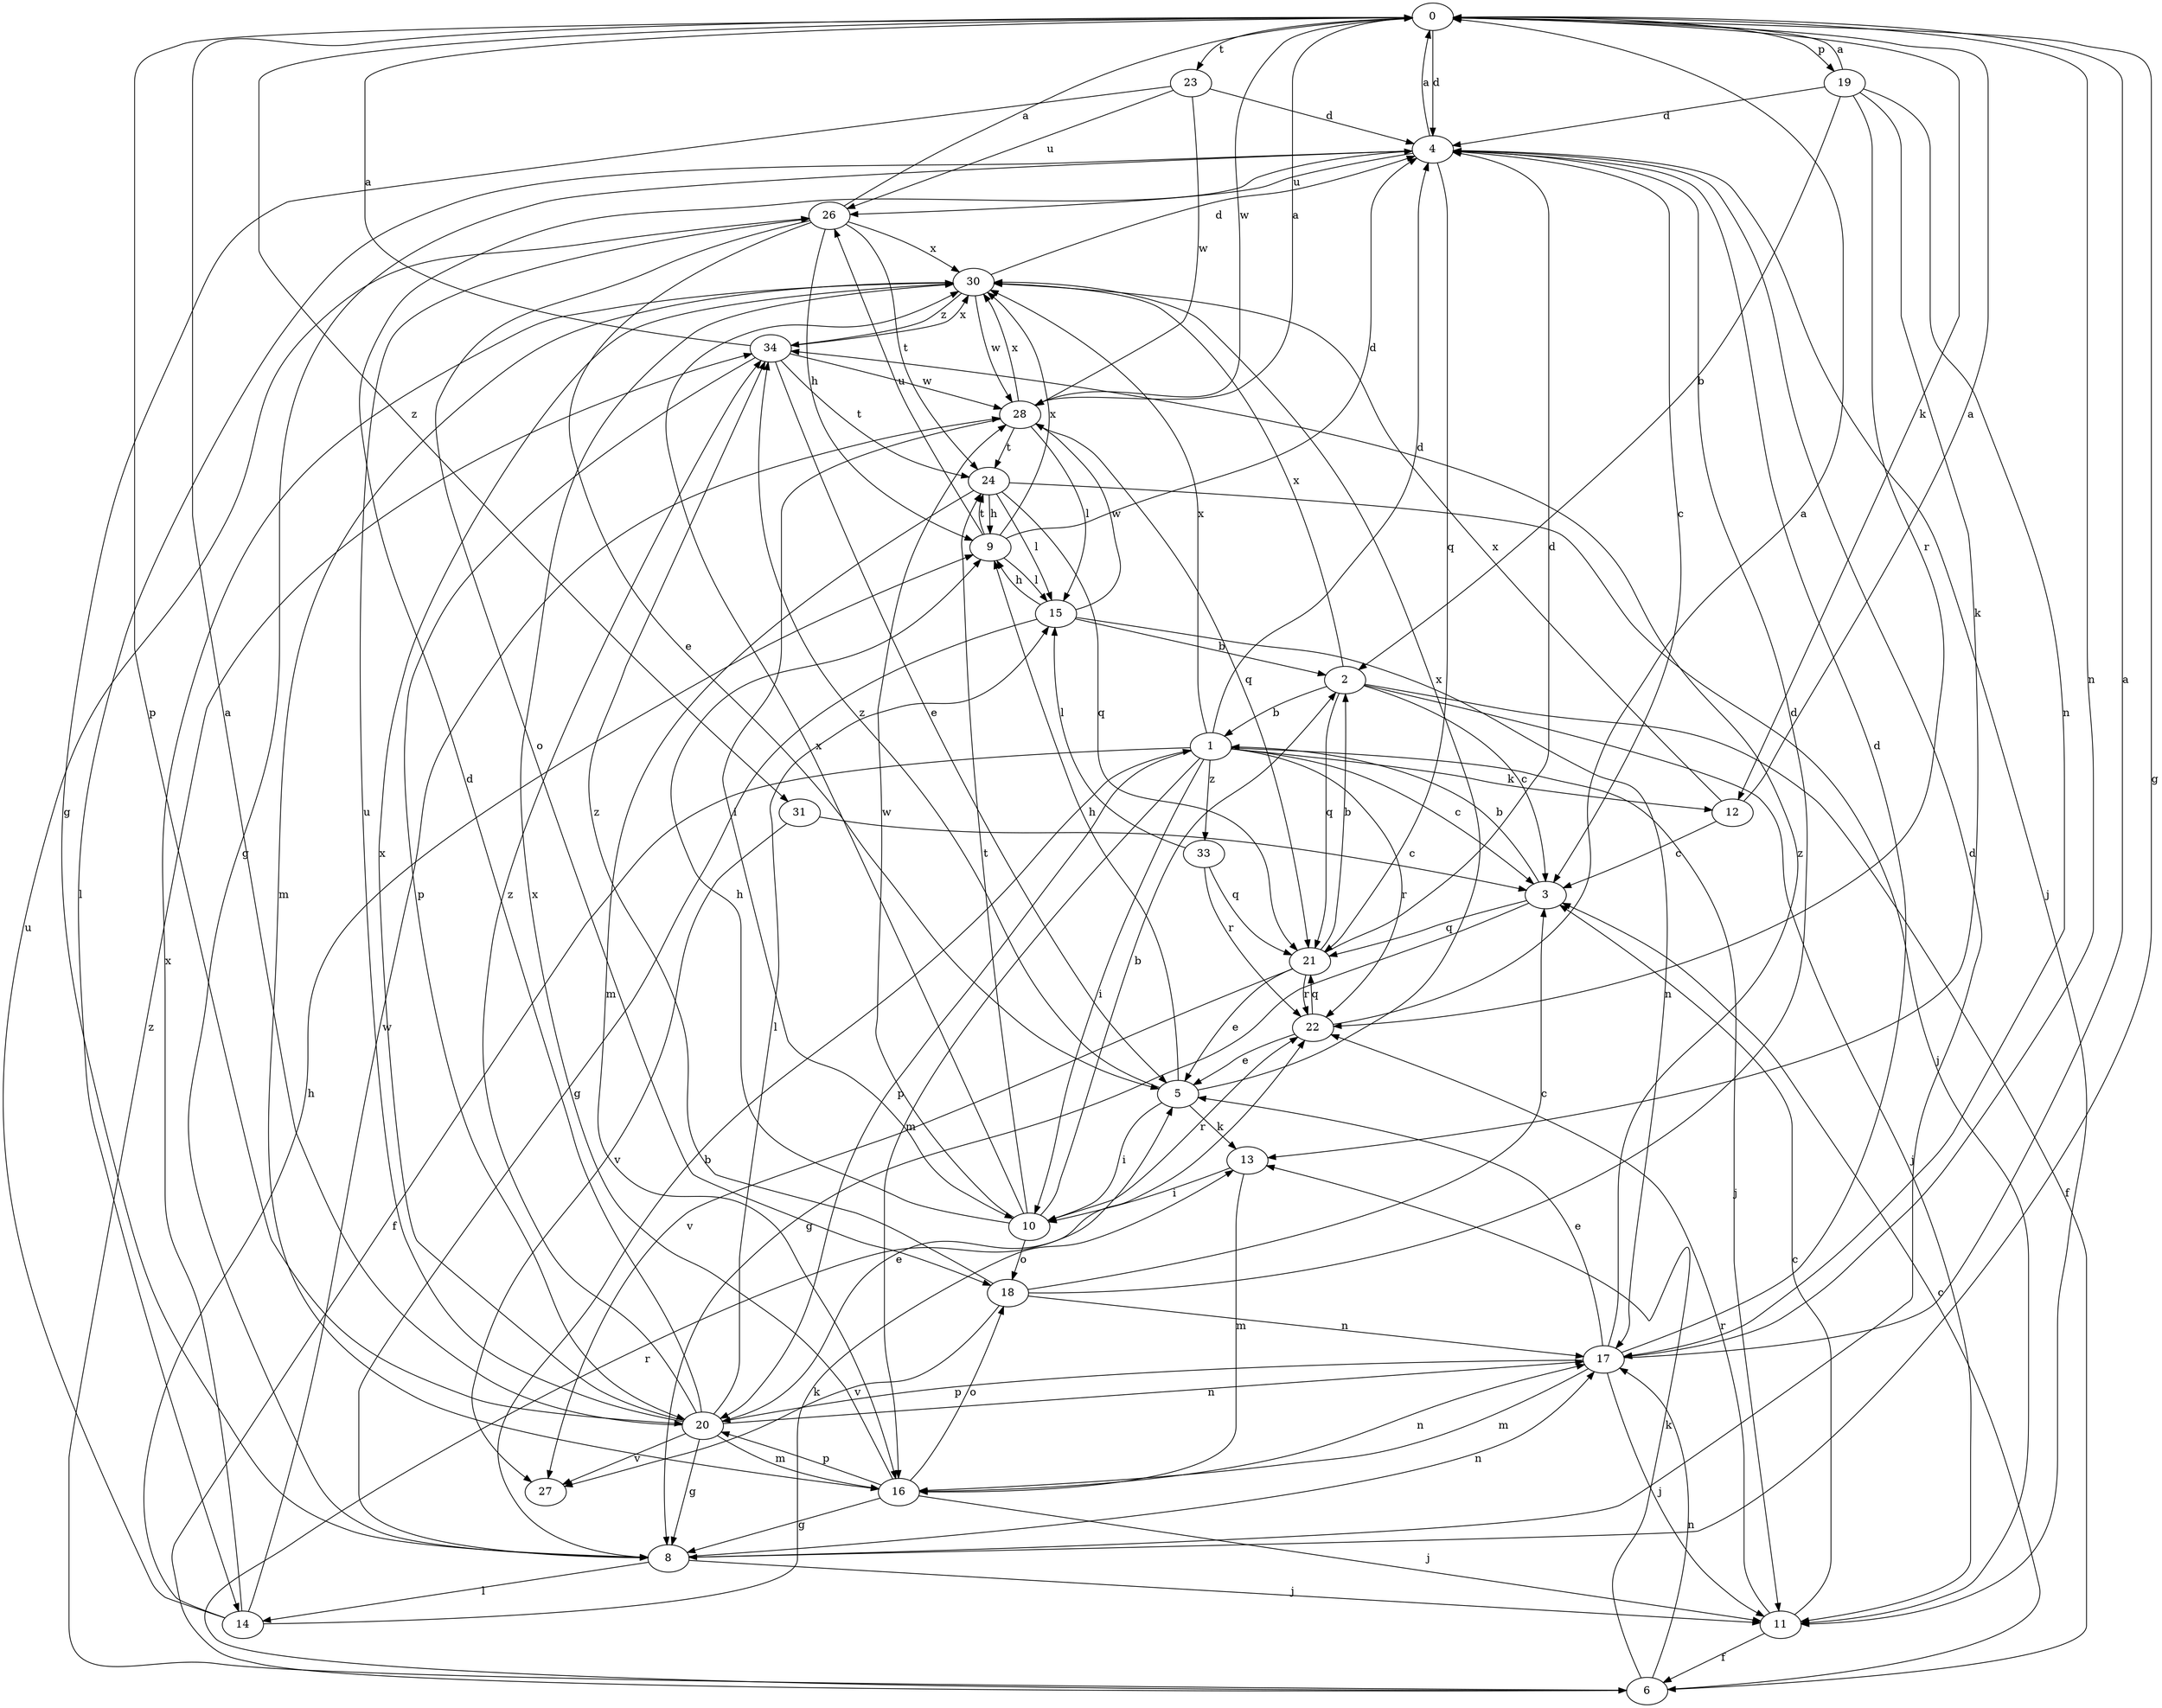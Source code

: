 strict digraph  {
0;
1;
2;
3;
4;
5;
6;
8;
9;
10;
11;
12;
13;
14;
15;
16;
17;
18;
19;
20;
21;
22;
23;
24;
26;
27;
28;
30;
31;
33;
34;
0 -> 4  [label=d];
0 -> 8  [label=g];
0 -> 12  [label=k];
0 -> 17  [label=n];
0 -> 19  [label=p];
0 -> 20  [label=p];
0 -> 23  [label=t];
0 -> 28  [label=w];
0 -> 31  [label=z];
1 -> 3  [label=c];
1 -> 4  [label=d];
1 -> 6  [label=f];
1 -> 10  [label=i];
1 -> 11  [label=j];
1 -> 12  [label=k];
1 -> 16  [label=m];
1 -> 20  [label=p];
1 -> 22  [label=r];
1 -> 30  [label=x];
1 -> 33  [label=z];
2 -> 1  [label=b];
2 -> 3  [label=c];
2 -> 6  [label=f];
2 -> 11  [label=j];
2 -> 21  [label=q];
2 -> 30  [label=x];
3 -> 1  [label=b];
3 -> 8  [label=g];
3 -> 21  [label=q];
4 -> 0  [label=a];
4 -> 3  [label=c];
4 -> 8  [label=g];
4 -> 11  [label=j];
4 -> 14  [label=l];
4 -> 21  [label=q];
4 -> 26  [label=u];
5 -> 9  [label=h];
5 -> 10  [label=i];
5 -> 13  [label=k];
5 -> 30  [label=x];
5 -> 34  [label=z];
6 -> 3  [label=c];
6 -> 13  [label=k];
6 -> 17  [label=n];
6 -> 22  [label=r];
6 -> 34  [label=z];
8 -> 1  [label=b];
8 -> 4  [label=d];
8 -> 11  [label=j];
8 -> 14  [label=l];
8 -> 17  [label=n];
9 -> 4  [label=d];
9 -> 15  [label=l];
9 -> 24  [label=t];
9 -> 26  [label=u];
9 -> 30  [label=x];
10 -> 2  [label=b];
10 -> 9  [label=h];
10 -> 18  [label=o];
10 -> 22  [label=r];
10 -> 24  [label=t];
10 -> 28  [label=w];
10 -> 30  [label=x];
11 -> 3  [label=c];
11 -> 6  [label=f];
11 -> 22  [label=r];
12 -> 0  [label=a];
12 -> 3  [label=c];
12 -> 30  [label=x];
13 -> 10  [label=i];
13 -> 16  [label=m];
14 -> 9  [label=h];
14 -> 13  [label=k];
14 -> 26  [label=u];
14 -> 28  [label=w];
14 -> 30  [label=x];
15 -> 2  [label=b];
15 -> 8  [label=g];
15 -> 9  [label=h];
15 -> 17  [label=n];
15 -> 28  [label=w];
16 -> 8  [label=g];
16 -> 11  [label=j];
16 -> 17  [label=n];
16 -> 18  [label=o];
16 -> 20  [label=p];
16 -> 30  [label=x];
17 -> 0  [label=a];
17 -> 4  [label=d];
17 -> 5  [label=e];
17 -> 11  [label=j];
17 -> 16  [label=m];
17 -> 20  [label=p];
17 -> 34  [label=z];
18 -> 3  [label=c];
18 -> 4  [label=d];
18 -> 17  [label=n];
18 -> 27  [label=v];
18 -> 34  [label=z];
19 -> 0  [label=a];
19 -> 2  [label=b];
19 -> 4  [label=d];
19 -> 13  [label=k];
19 -> 17  [label=n];
19 -> 22  [label=r];
20 -> 0  [label=a];
20 -> 4  [label=d];
20 -> 5  [label=e];
20 -> 8  [label=g];
20 -> 15  [label=l];
20 -> 16  [label=m];
20 -> 17  [label=n];
20 -> 26  [label=u];
20 -> 27  [label=v];
20 -> 30  [label=x];
20 -> 34  [label=z];
21 -> 2  [label=b];
21 -> 4  [label=d];
21 -> 5  [label=e];
21 -> 22  [label=r];
21 -> 27  [label=v];
22 -> 0  [label=a];
22 -> 5  [label=e];
22 -> 21  [label=q];
23 -> 4  [label=d];
23 -> 8  [label=g];
23 -> 26  [label=u];
23 -> 28  [label=w];
24 -> 9  [label=h];
24 -> 11  [label=j];
24 -> 15  [label=l];
24 -> 16  [label=m];
24 -> 21  [label=q];
26 -> 0  [label=a];
26 -> 5  [label=e];
26 -> 9  [label=h];
26 -> 18  [label=o];
26 -> 24  [label=t];
26 -> 30  [label=x];
28 -> 0  [label=a];
28 -> 10  [label=i];
28 -> 15  [label=l];
28 -> 21  [label=q];
28 -> 24  [label=t];
28 -> 30  [label=x];
30 -> 4  [label=d];
30 -> 16  [label=m];
30 -> 28  [label=w];
30 -> 34  [label=z];
31 -> 3  [label=c];
31 -> 27  [label=v];
33 -> 15  [label=l];
33 -> 21  [label=q];
33 -> 22  [label=r];
34 -> 0  [label=a];
34 -> 5  [label=e];
34 -> 20  [label=p];
34 -> 24  [label=t];
34 -> 28  [label=w];
34 -> 30  [label=x];
}
